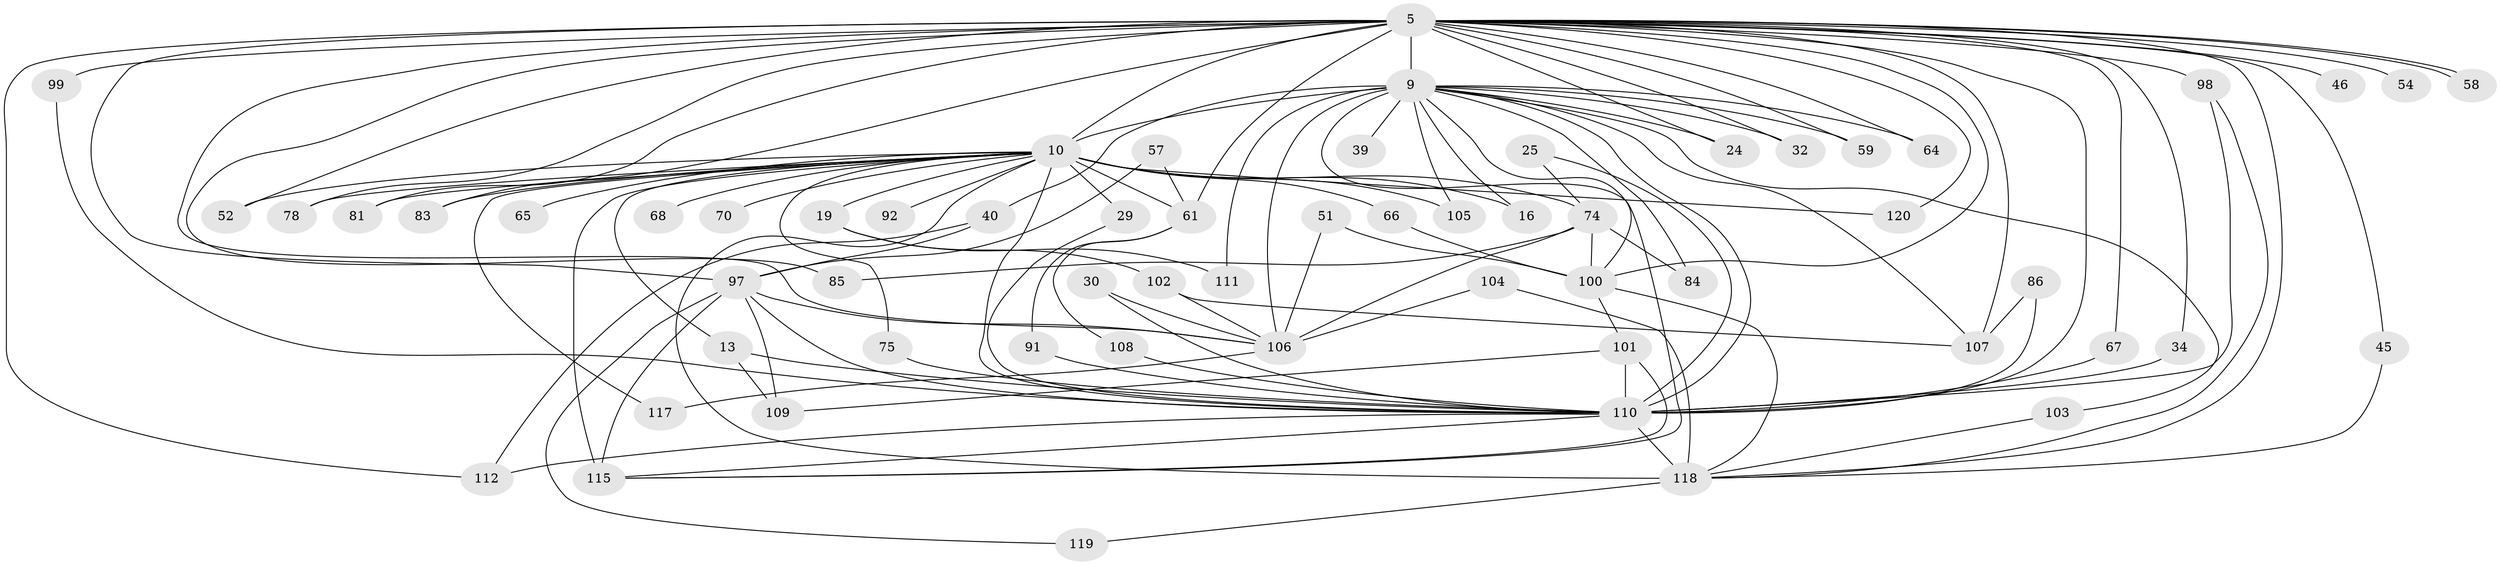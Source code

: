 // original degree distribution, {19: 0.008333333333333333, 25: 0.008333333333333333, 33: 0.008333333333333333, 18: 0.016666666666666666, 23: 0.016666666666666666, 21: 0.016666666666666666, 16: 0.008333333333333333, 3: 0.225, 8: 0.008333333333333333, 4: 0.08333333333333333, 7: 0.025, 2: 0.5083333333333333, 5: 0.058333333333333334, 6: 0.008333333333333333}
// Generated by graph-tools (version 1.1) at 2025/46/03/09/25 04:46:30]
// undirected, 60 vertices, 121 edges
graph export_dot {
graph [start="1"]
  node [color=gray90,style=filled];
  5 [super="+2+4"];
  9 [super="+8"];
  10 [super="+6+7"];
  13;
  16;
  19;
  24;
  25;
  29;
  30;
  32;
  34;
  39;
  40;
  45;
  46 [super="+44"];
  51;
  52 [super="+20"];
  54;
  57;
  58;
  59;
  61 [super="+56"];
  64;
  65;
  66;
  67;
  68;
  70;
  74 [super="+12"];
  75;
  78;
  81;
  83;
  84;
  85;
  86;
  91;
  92;
  97 [super="+26+35"];
  98 [super="+94+93"];
  99;
  100 [super="+15+27+63"];
  101 [super="+72+87"];
  102 [super="+95"];
  103;
  104;
  105 [super="+42+36"];
  106 [super="+73+96"];
  107 [super="+23"];
  108;
  109 [super="+49"];
  110 [super="+88+80+50"];
  111 [super="+48"];
  112 [super="+62+71"];
  115 [super="+47+79"];
  117;
  118 [super="+116+114"];
  119;
  120;
  5 -- 9 [weight=6];
  5 -- 10 [weight=12];
  5 -- 46 [weight=3];
  5 -- 54 [weight=2];
  5 -- 58;
  5 -- 58;
  5 -- 78;
  5 -- 98 [weight=4];
  5 -- 120;
  5 -- 52;
  5 -- 64;
  5 -- 67;
  5 -- 81;
  5 -- 83;
  5 -- 85;
  5 -- 24;
  5 -- 34;
  5 -- 45;
  5 -- 59;
  5 -- 61;
  5 -- 32;
  5 -- 99;
  5 -- 107 [weight=2];
  5 -- 100;
  5 -- 97 [weight=3];
  5 -- 112;
  5 -- 110 [weight=6];
  5 -- 118;
  5 -- 106;
  9 -- 10 [weight=8];
  9 -- 32;
  9 -- 39 [weight=2];
  9 -- 40;
  9 -- 59;
  9 -- 64;
  9 -- 84;
  9 -- 16;
  9 -- 24;
  9 -- 103;
  9 -- 106 [weight=7];
  9 -- 111;
  9 -- 107;
  9 -- 100 [weight=2];
  9 -- 110 [weight=5];
  9 -- 105;
  9 -- 115;
  10 -- 13 [weight=2];
  10 -- 52 [weight=2];
  10 -- 65 [weight=2];
  10 -- 68 [weight=2];
  10 -- 70 [weight=2];
  10 -- 66;
  10 -- 81;
  10 -- 83;
  10 -- 92 [weight=2];
  10 -- 117;
  10 -- 120;
  10 -- 110 [weight=4];
  10 -- 118 [weight=2];
  10 -- 75;
  10 -- 78;
  10 -- 16;
  10 -- 19 [weight=2];
  10 -- 29 [weight=2];
  10 -- 105 [weight=3];
  10 -- 115 [weight=4];
  10 -- 61 [weight=3];
  10 -- 74 [weight=2];
  13 -- 109;
  13 -- 110;
  19 -- 102;
  19 -- 111 [weight=2];
  25 -- 110;
  25 -- 74;
  29 -- 110;
  30 -- 110;
  30 -- 106;
  34 -- 110;
  40 -- 112;
  40 -- 97;
  45 -- 118;
  51 -- 100;
  51 -- 106;
  57 -- 61;
  57 -- 97;
  61 -- 91;
  61 -- 108;
  66 -- 100;
  67 -- 110;
  74 -- 106 [weight=2];
  74 -- 100;
  74 -- 84;
  74 -- 85;
  75 -- 110;
  86 -- 107;
  86 -- 110;
  91 -- 110;
  97 -- 119;
  97 -- 106;
  97 -- 109;
  97 -- 110;
  97 -- 115;
  98 -- 110;
  98 -- 118;
  99 -- 110;
  100 -- 101;
  100 -- 118 [weight=2];
  101 -- 109;
  101 -- 110 [weight=3];
  101 -- 115;
  102 -- 107;
  102 -- 106;
  103 -- 118;
  104 -- 118;
  104 -- 106;
  106 -- 117;
  108 -- 110;
  110 -- 112 [weight=3];
  110 -- 118 [weight=4];
  110 -- 115;
  118 -- 119;
}
